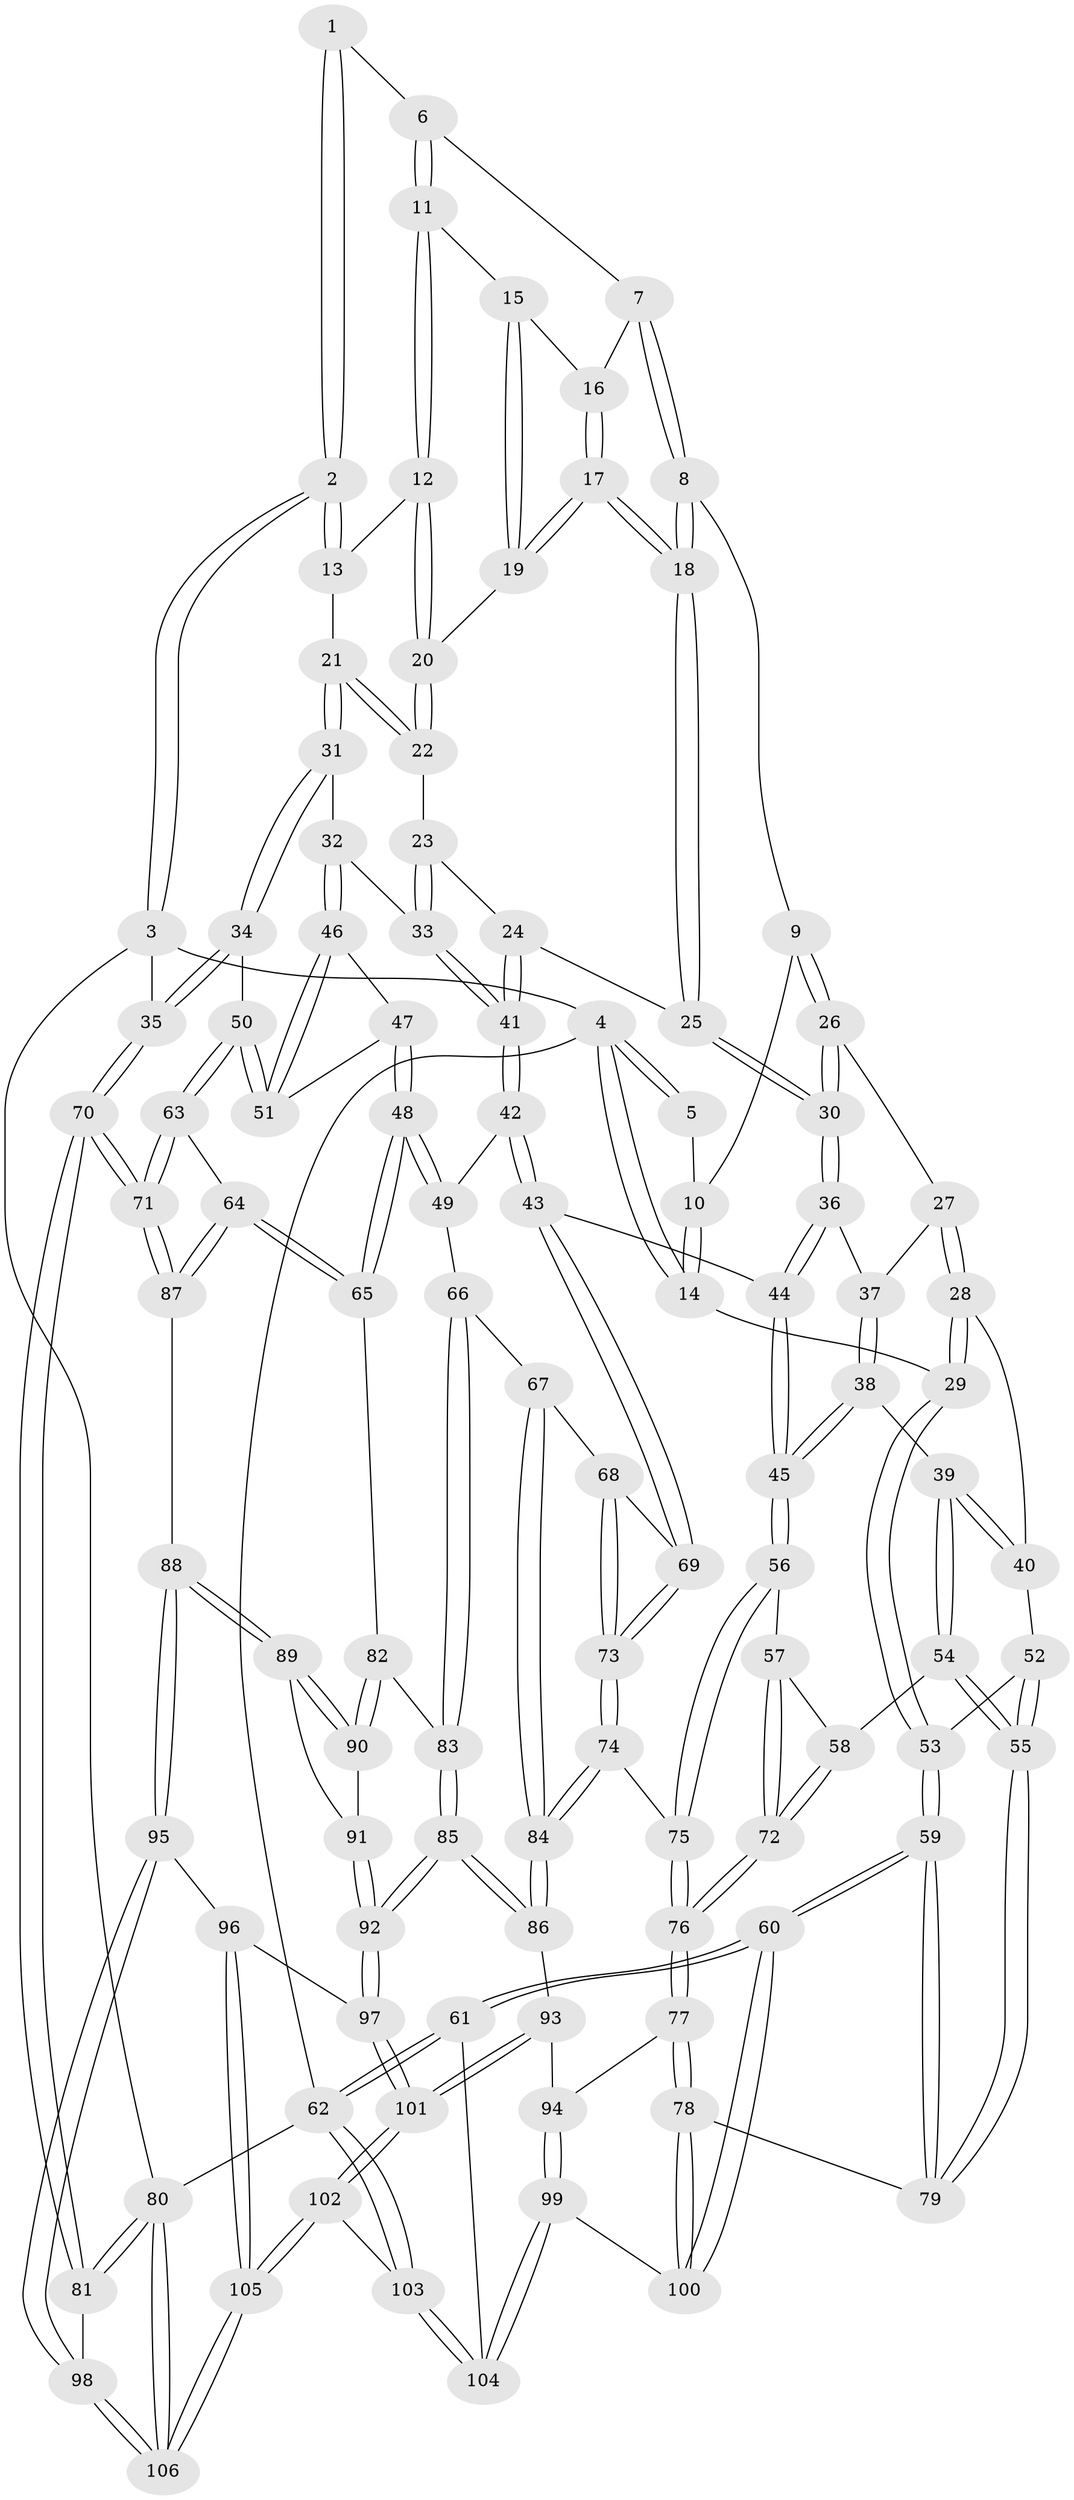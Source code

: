 // coarse degree distribution, {7: 0.031746031746031744, 4: 0.3492063492063492, 5: 0.4126984126984127, 6: 0.09523809523809523, 3: 0.09523809523809523, 2: 0.015873015873015872}
// Generated by graph-tools (version 1.1) at 2025/21/03/04/25 18:21:11]
// undirected, 106 vertices, 262 edges
graph export_dot {
graph [start="1"]
  node [color=gray90,style=filled];
  1 [pos="+0.5259834290658999+0"];
  2 [pos="+1+0"];
  3 [pos="+1+0"];
  4 [pos="+0+0"];
  5 [pos="+0.40479321786335093+0"];
  6 [pos="+0.5261118777174593+0"];
  7 [pos="+0.4853777607409887+0.03885597517711336"];
  8 [pos="+0.3762113319133275+0.15194514941084356"];
  9 [pos="+0.33883627053451315+0.17035530375176092"];
  10 [pos="+0.29335641763054454+0.08567597373856566"];
  11 [pos="+0.6987839359246829+0.11819188721167752"];
  12 [pos="+0.7476542943047944+0.14239692192922565"];
  13 [pos="+0.7949717257143586+0.14393009883534924"];
  14 [pos="+0+0"];
  15 [pos="+0.6015415225916682+0.15281674994715114"];
  16 [pos="+0.493340141651444+0.05127599418817787"];
  17 [pos="+0.5364950862233508+0.27258869108132117"];
  18 [pos="+0.5363905538989627+0.2727813004656771"];
  19 [pos="+0.595573579385037+0.21885677812141127"];
  20 [pos="+0.6655622792451651+0.22801150255253638"];
  21 [pos="+0.8040777470607475+0.27442766473040353"];
  22 [pos="+0.6859432540185002+0.29234686048262004"];
  23 [pos="+0.6724073926690323+0.3113633990068454"];
  24 [pos="+0.5403750242643826+0.3214310919017103"];
  25 [pos="+0.5320404609242838+0.3165907055588894"];
  26 [pos="+0.3029066609922344+0.22019991515321255"];
  27 [pos="+0.28057562899419464+0.23688413488618779"];
  28 [pos="+0.17932387757533202+0.2845537713870304"];
  29 [pos="+0+0"];
  30 [pos="+0.5043192879249712+0.3320512827301032"];
  31 [pos="+0.8328109402104672+0.3222092666266255"];
  32 [pos="+0.7277868211231082+0.40217599658801484"];
  33 [pos="+0.7030975995064768+0.39789243533482016"];
  34 [pos="+0.9231337433890835+0.36689751622454"];
  35 [pos="+1+0.22272133545271472"];
  36 [pos="+0.48973176337487523+0.35089505059546267"];
  37 [pos="+0.4086790651870659+0.37445870978306184"];
  38 [pos="+0.3601333040485444+0.4293586535635247"];
  39 [pos="+0.22937419277509924+0.3959949127947344"];
  40 [pos="+0.18155644350577965+0.31417605383920827"];
  41 [pos="+0.6237225488049695+0.44018877247188315"];
  42 [pos="+0.6129133088918958+0.48714948828330523"];
  43 [pos="+0.48086379103057714+0.503256983373421"];
  44 [pos="+0.4806878029388755+0.5031595799554536"];
  45 [pos="+0.41014919580954046+0.5130404845696626"];
  46 [pos="+0.7324772525435215+0.4120222027659805"];
  47 [pos="+0.7426645009861704+0.4912110466966785"];
  48 [pos="+0.7053604999586046+0.5639201426150039"];
  49 [pos="+0.6187286078105577+0.4965130370162669"];
  50 [pos="+0.8888680147215401+0.4793590973791533"];
  51 [pos="+0.8477654360045915+0.47438093560652533"];
  52 [pos="+0.06870738349901827+0.44638321676949555"];
  53 [pos="+0+0.4546853217815365"];
  54 [pos="+0.2301277398029853+0.503120811557607"];
  55 [pos="+0.1023503144023685+0.6397957207320422"];
  56 [pos="+0.3921764537646588+0.5350844154143"];
  57 [pos="+0.3236690598297383+0.5321191502110089"];
  58 [pos="+0.25306940027833835+0.518684770646157"];
  59 [pos="+0+0.6511260302326909"];
  60 [pos="+0+0.882775420096123"];
  61 [pos="+0+1"];
  62 [pos="+0+1"];
  63 [pos="+0.8962473640366321+0.5383578465920164"];
  64 [pos="+0.8509205367280716+0.5950750254559379"];
  65 [pos="+0.7158035126202831+0.5889815041806007"];
  66 [pos="+0.5687445474060168+0.604784234321608"];
  67 [pos="+0.5437397173227974+0.6087528149167925"];
  68 [pos="+0.5203552150801602+0.5792562683924721"];
  69 [pos="+0.4901030965865986+0.5313463277105845"];
  70 [pos="+1+0.6487103278462863"];
  71 [pos="+1+0.6485715282445628"];
  72 [pos="+0.2992029424546392+0.6362498413794164"];
  73 [pos="+0.45782429645184797+0.6331688343103531"];
  74 [pos="+0.44022185035403744+0.6728659838882154"];
  75 [pos="+0.37850703719154005+0.6460218850826221"];
  76 [pos="+0.3102745506798093+0.675819771535117"];
  77 [pos="+0.28013124627443375+0.705675169147664"];
  78 [pos="+0.1837778420864791+0.75336173308898"];
  79 [pos="+0.09747104252028604+0.6528522635949354"];
  80 [pos="+1+1"];
  81 [pos="+1+0.9386593967893939"];
  82 [pos="+0.7145887459743766+0.5912510278789437"];
  83 [pos="+0.6377832433291027+0.6447272716372168"];
  84 [pos="+0.4888622614944033+0.7120361135893142"];
  85 [pos="+0.5931049719053957+0.7806830074356382"];
  86 [pos="+0.5080826783574022+0.7538495669147597"];
  87 [pos="+0.8770387316016515+0.7341754695380094"];
  88 [pos="+0.8599009631481517+0.7648433606778753"];
  89 [pos="+0.8495852843733523+0.7600231795919519"];
  90 [pos="+0.7317831676175144+0.6802077696866873"];
  91 [pos="+0.6953482245767227+0.737036561675619"];
  92 [pos="+0.6099821797121754+0.7976330742665001"];
  93 [pos="+0.4404843537520487+0.8094069168549484"];
  94 [pos="+0.43236033692141496+0.8085741223590384"];
  95 [pos="+0.8505817803206118+0.8559306828904987"];
  96 [pos="+0.6415303586147556+0.8558386876309892"];
  97 [pos="+0.6364211846039036+0.8528766419278585"];
  98 [pos="+0.8661961193713695+0.8792287456672826"];
  99 [pos="+0.19956408806383835+0.8912143163245326"];
  100 [pos="+0.1836204596484046+0.8516831992853177"];
  101 [pos="+0.4355538585409391+1"];
  102 [pos="+0.3556959681354662+1"];
  103 [pos="+0.28179726859727466+1"];
  104 [pos="+0.20400934865793377+0.9190059268743898"];
  105 [pos="+0.7516283542926426+1"];
  106 [pos="+0.7845033440494518+1"];
  1 -- 2;
  1 -- 2;
  1 -- 6;
  2 -- 3;
  2 -- 3;
  2 -- 13;
  2 -- 13;
  3 -- 4;
  3 -- 35;
  3 -- 80;
  4 -- 5;
  4 -- 5;
  4 -- 14;
  4 -- 14;
  4 -- 62;
  5 -- 10;
  6 -- 7;
  6 -- 11;
  6 -- 11;
  7 -- 8;
  7 -- 8;
  7 -- 16;
  8 -- 9;
  8 -- 18;
  8 -- 18;
  9 -- 10;
  9 -- 26;
  9 -- 26;
  10 -- 14;
  10 -- 14;
  11 -- 12;
  11 -- 12;
  11 -- 15;
  12 -- 13;
  12 -- 20;
  12 -- 20;
  13 -- 21;
  14 -- 29;
  15 -- 16;
  15 -- 19;
  15 -- 19;
  16 -- 17;
  16 -- 17;
  17 -- 18;
  17 -- 18;
  17 -- 19;
  17 -- 19;
  18 -- 25;
  18 -- 25;
  19 -- 20;
  20 -- 22;
  20 -- 22;
  21 -- 22;
  21 -- 22;
  21 -- 31;
  21 -- 31;
  22 -- 23;
  23 -- 24;
  23 -- 33;
  23 -- 33;
  24 -- 25;
  24 -- 41;
  24 -- 41;
  25 -- 30;
  25 -- 30;
  26 -- 27;
  26 -- 30;
  26 -- 30;
  27 -- 28;
  27 -- 28;
  27 -- 37;
  28 -- 29;
  28 -- 29;
  28 -- 40;
  29 -- 53;
  29 -- 53;
  30 -- 36;
  30 -- 36;
  31 -- 32;
  31 -- 34;
  31 -- 34;
  32 -- 33;
  32 -- 46;
  32 -- 46;
  33 -- 41;
  33 -- 41;
  34 -- 35;
  34 -- 35;
  34 -- 50;
  35 -- 70;
  35 -- 70;
  36 -- 37;
  36 -- 44;
  36 -- 44;
  37 -- 38;
  37 -- 38;
  38 -- 39;
  38 -- 45;
  38 -- 45;
  39 -- 40;
  39 -- 40;
  39 -- 54;
  39 -- 54;
  40 -- 52;
  41 -- 42;
  41 -- 42;
  42 -- 43;
  42 -- 43;
  42 -- 49;
  43 -- 44;
  43 -- 69;
  43 -- 69;
  44 -- 45;
  44 -- 45;
  45 -- 56;
  45 -- 56;
  46 -- 47;
  46 -- 51;
  46 -- 51;
  47 -- 48;
  47 -- 48;
  47 -- 51;
  48 -- 49;
  48 -- 49;
  48 -- 65;
  48 -- 65;
  49 -- 66;
  50 -- 51;
  50 -- 51;
  50 -- 63;
  50 -- 63;
  52 -- 53;
  52 -- 55;
  52 -- 55;
  53 -- 59;
  53 -- 59;
  54 -- 55;
  54 -- 55;
  54 -- 58;
  55 -- 79;
  55 -- 79;
  56 -- 57;
  56 -- 75;
  56 -- 75;
  57 -- 58;
  57 -- 72;
  57 -- 72;
  58 -- 72;
  58 -- 72;
  59 -- 60;
  59 -- 60;
  59 -- 79;
  59 -- 79;
  60 -- 61;
  60 -- 61;
  60 -- 100;
  60 -- 100;
  61 -- 62;
  61 -- 62;
  61 -- 104;
  62 -- 103;
  62 -- 103;
  62 -- 80;
  63 -- 64;
  63 -- 71;
  63 -- 71;
  64 -- 65;
  64 -- 65;
  64 -- 87;
  64 -- 87;
  65 -- 82;
  66 -- 67;
  66 -- 83;
  66 -- 83;
  67 -- 68;
  67 -- 84;
  67 -- 84;
  68 -- 69;
  68 -- 73;
  68 -- 73;
  69 -- 73;
  69 -- 73;
  70 -- 71;
  70 -- 71;
  70 -- 81;
  70 -- 81;
  71 -- 87;
  71 -- 87;
  72 -- 76;
  72 -- 76;
  73 -- 74;
  73 -- 74;
  74 -- 75;
  74 -- 84;
  74 -- 84;
  75 -- 76;
  75 -- 76;
  76 -- 77;
  76 -- 77;
  77 -- 78;
  77 -- 78;
  77 -- 94;
  78 -- 79;
  78 -- 100;
  78 -- 100;
  80 -- 81;
  80 -- 81;
  80 -- 106;
  80 -- 106;
  81 -- 98;
  82 -- 83;
  82 -- 90;
  82 -- 90;
  83 -- 85;
  83 -- 85;
  84 -- 86;
  84 -- 86;
  85 -- 86;
  85 -- 86;
  85 -- 92;
  85 -- 92;
  86 -- 93;
  87 -- 88;
  88 -- 89;
  88 -- 89;
  88 -- 95;
  88 -- 95;
  89 -- 90;
  89 -- 90;
  89 -- 91;
  90 -- 91;
  91 -- 92;
  91 -- 92;
  92 -- 97;
  92 -- 97;
  93 -- 94;
  93 -- 101;
  93 -- 101;
  94 -- 99;
  94 -- 99;
  95 -- 96;
  95 -- 98;
  95 -- 98;
  96 -- 97;
  96 -- 105;
  96 -- 105;
  97 -- 101;
  97 -- 101;
  98 -- 106;
  98 -- 106;
  99 -- 100;
  99 -- 104;
  99 -- 104;
  101 -- 102;
  101 -- 102;
  102 -- 103;
  102 -- 105;
  102 -- 105;
  103 -- 104;
  103 -- 104;
  105 -- 106;
  105 -- 106;
}
